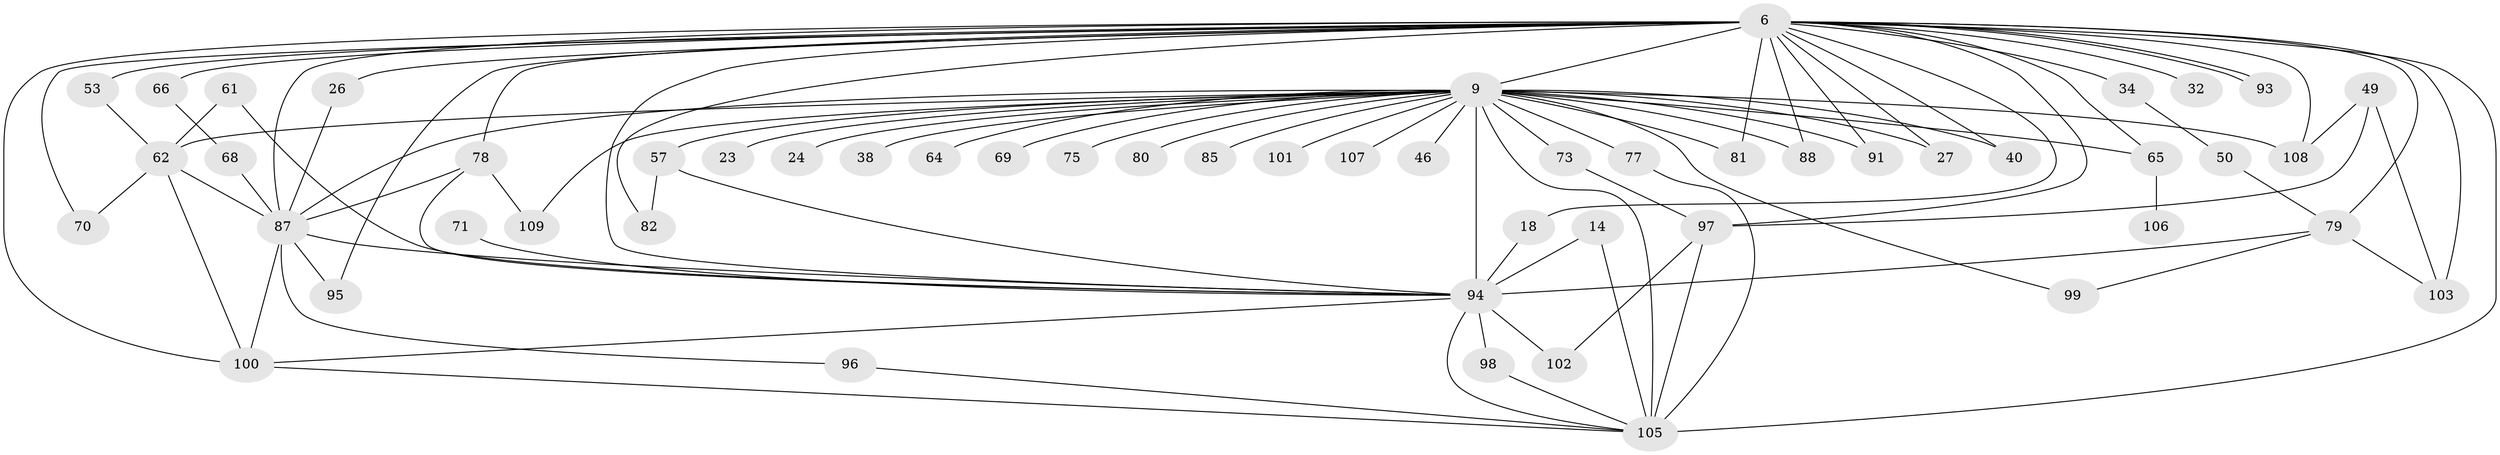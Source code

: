 // original degree distribution, {22: 0.009174311926605505, 14: 0.01834862385321101, 23: 0.009174311926605505, 24: 0.009174311926605505, 17: 0.009174311926605505, 38: 0.009174311926605505, 27: 0.009174311926605505, 19: 0.009174311926605505, 18: 0.009174311926605505, 5: 0.045871559633027525, 3: 0.23853211009174313, 6: 0.027522935779816515, 2: 0.5412844036697247, 8: 0.009174311926605505, 4: 0.03669724770642202, 7: 0.009174311926605505}
// Generated by graph-tools (version 1.1) at 2025/46/03/04/25 21:46:38]
// undirected, 54 vertices, 96 edges
graph export_dot {
graph [start="1"]
  node [color=gray90,style=filled];
  6 [super="+1"];
  9 [super="+3+8"];
  14;
  18;
  23 [super="+19"];
  24;
  26;
  27;
  32;
  34;
  38;
  40;
  46;
  49 [super="+47"];
  50;
  53;
  57 [super="+51"];
  61;
  62 [super="+55+28"];
  64;
  65 [super="+52"];
  66;
  68;
  69;
  70;
  71;
  73;
  75;
  77 [super="+20"];
  78 [super="+58+74"];
  79 [super="+63+22"];
  80;
  81 [super="+15"];
  82;
  85;
  87 [super="+67+7"];
  88;
  91 [super="+84+86"];
  93;
  94 [super="+10+59+83"];
  95;
  96;
  97 [super="+21"];
  98;
  99;
  100 [super="+90"];
  101;
  102 [super="+76+89"];
  103 [super="+33+60"];
  105 [super="+16+35+13+104"];
  106;
  107;
  108 [super="+30+41"];
  109;
  6 -- 9 [weight=8];
  6 -- 18;
  6 -- 26;
  6 -- 27;
  6 -- 32 [weight=2];
  6 -- 34 [weight=2];
  6 -- 40;
  6 -- 53;
  6 -- 66 [weight=2];
  6 -- 79 [weight=4];
  6 -- 82;
  6 -- 93;
  6 -- 93;
  6 -- 95;
  6 -- 103 [weight=5];
  6 -- 81;
  6 -- 70;
  6 -- 88;
  6 -- 97 [weight=2];
  6 -- 108;
  6 -- 105 [weight=4];
  6 -- 65;
  6 -- 94 [weight=6];
  6 -- 78;
  6 -- 87 [weight=5];
  6 -- 91 [weight=2];
  6 -- 100;
  9 -- 23 [weight=3];
  9 -- 24 [weight=2];
  9 -- 38 [weight=2];
  9 -- 64 [weight=2];
  9 -- 75 [weight=2];
  9 -- 87 [weight=9];
  9 -- 101 [weight=2];
  9 -- 77 [weight=2];
  9 -- 27;
  9 -- 94 [weight=14];
  9 -- 99;
  9 -- 105 [weight=5];
  9 -- 107 [weight=2];
  9 -- 46 [weight=2];
  9 -- 57;
  9 -- 65 [weight=2];
  9 -- 69 [weight=2];
  9 -- 73;
  9 -- 80;
  9 -- 81 [weight=2];
  9 -- 85 [weight=2];
  9 -- 88;
  9 -- 40;
  9 -- 108 [weight=3];
  9 -- 109;
  9 -- 62 [weight=4];
  9 -- 91 [weight=2];
  14 -- 94;
  14 -- 105;
  18 -- 94;
  26 -- 87;
  34 -- 50;
  49 -- 108;
  49 -- 97;
  49 -- 103;
  50 -- 79;
  53 -- 62;
  57 -- 82;
  57 -- 94 [weight=2];
  61 -- 62;
  61 -- 94;
  62 -- 70;
  62 -- 100;
  62 -- 87;
  65 -- 106;
  66 -- 68;
  68 -- 87;
  71 -- 94 [weight=2];
  73 -- 97;
  77 -- 105;
  78 -- 109;
  78 -- 94;
  78 -- 87 [weight=2];
  79 -- 103;
  79 -- 94;
  79 -- 99;
  87 -- 96;
  87 -- 100;
  87 -- 94 [weight=5];
  87 -- 95;
  94 -- 98;
  94 -- 102 [weight=3];
  94 -- 100;
  94 -- 105 [weight=2];
  96 -- 105;
  97 -- 105;
  97 -- 102;
  98 -- 105;
  100 -- 105;
}
